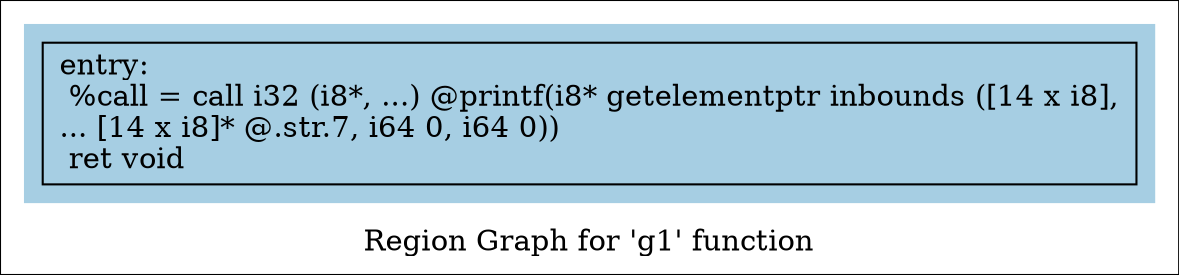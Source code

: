 digraph "Region Graph for 'g1' function" {
	label="Region Graph for 'g1' function";

	Node0x5568b0cac8a0 [shape=record,label="{entry:\l  %call = call i32 (i8*, ...) @printf(i8* getelementptr inbounds ([14 x i8],\l... [14 x i8]* @.str.7, i64 0, i64 0))\l  ret void\l}"];
	colorscheme = "paired12"
        subgraph cluster_0x5568b0cb2c00 {
          label = "";
          style = filled;
          color = 1
          Node0x5568b0cac8a0;
        }
}
